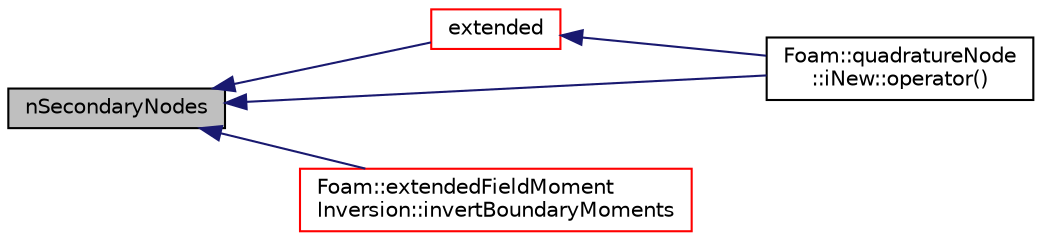 digraph "nSecondaryNodes"
{
  bgcolor="transparent";
  edge [fontname="Helvetica",fontsize="10",labelfontname="Helvetica",labelfontsize="10"];
  node [fontname="Helvetica",fontsize="10",shape=record];
  rankdir="LR";
  Node1 [label="nSecondaryNodes",height=0.2,width=0.4,color="black", fillcolor="grey75", style="filled", fontcolor="black"];
  Node1 -> Node2 [dir="back",color="midnightblue",fontsize="10",style="solid",fontname="Helvetica"];
  Node2 [label="extended",height=0.2,width=0.4,color="red",URL="$a00137.html#a169e93115091615d69838e87c7f96a14"];
  Node2 -> Node3 [dir="back",color="midnightblue",fontsize="10",style="solid",fontname="Helvetica"];
  Node3 [label="Foam::quadratureNode\l::iNew::operator()",height=0.2,width=0.4,color="black",URL="$a00066.html#a7cf4b421db9b97300525a415cbae6d2c"];
  Node1 -> Node4 [dir="back",color="midnightblue",fontsize="10",style="solid",fontname="Helvetica"];
  Node4 [label="Foam::extendedFieldMoment\lInversion::invertBoundaryMoments",height=0.2,width=0.4,color="red",URL="$a00039.html#a0db254ceb34e9343bebd658750f9312d",tooltip="Invert moments on boundaries. "];
  Node1 -> Node3 [dir="back",color="midnightblue",fontsize="10",style="solid",fontname="Helvetica"];
}
